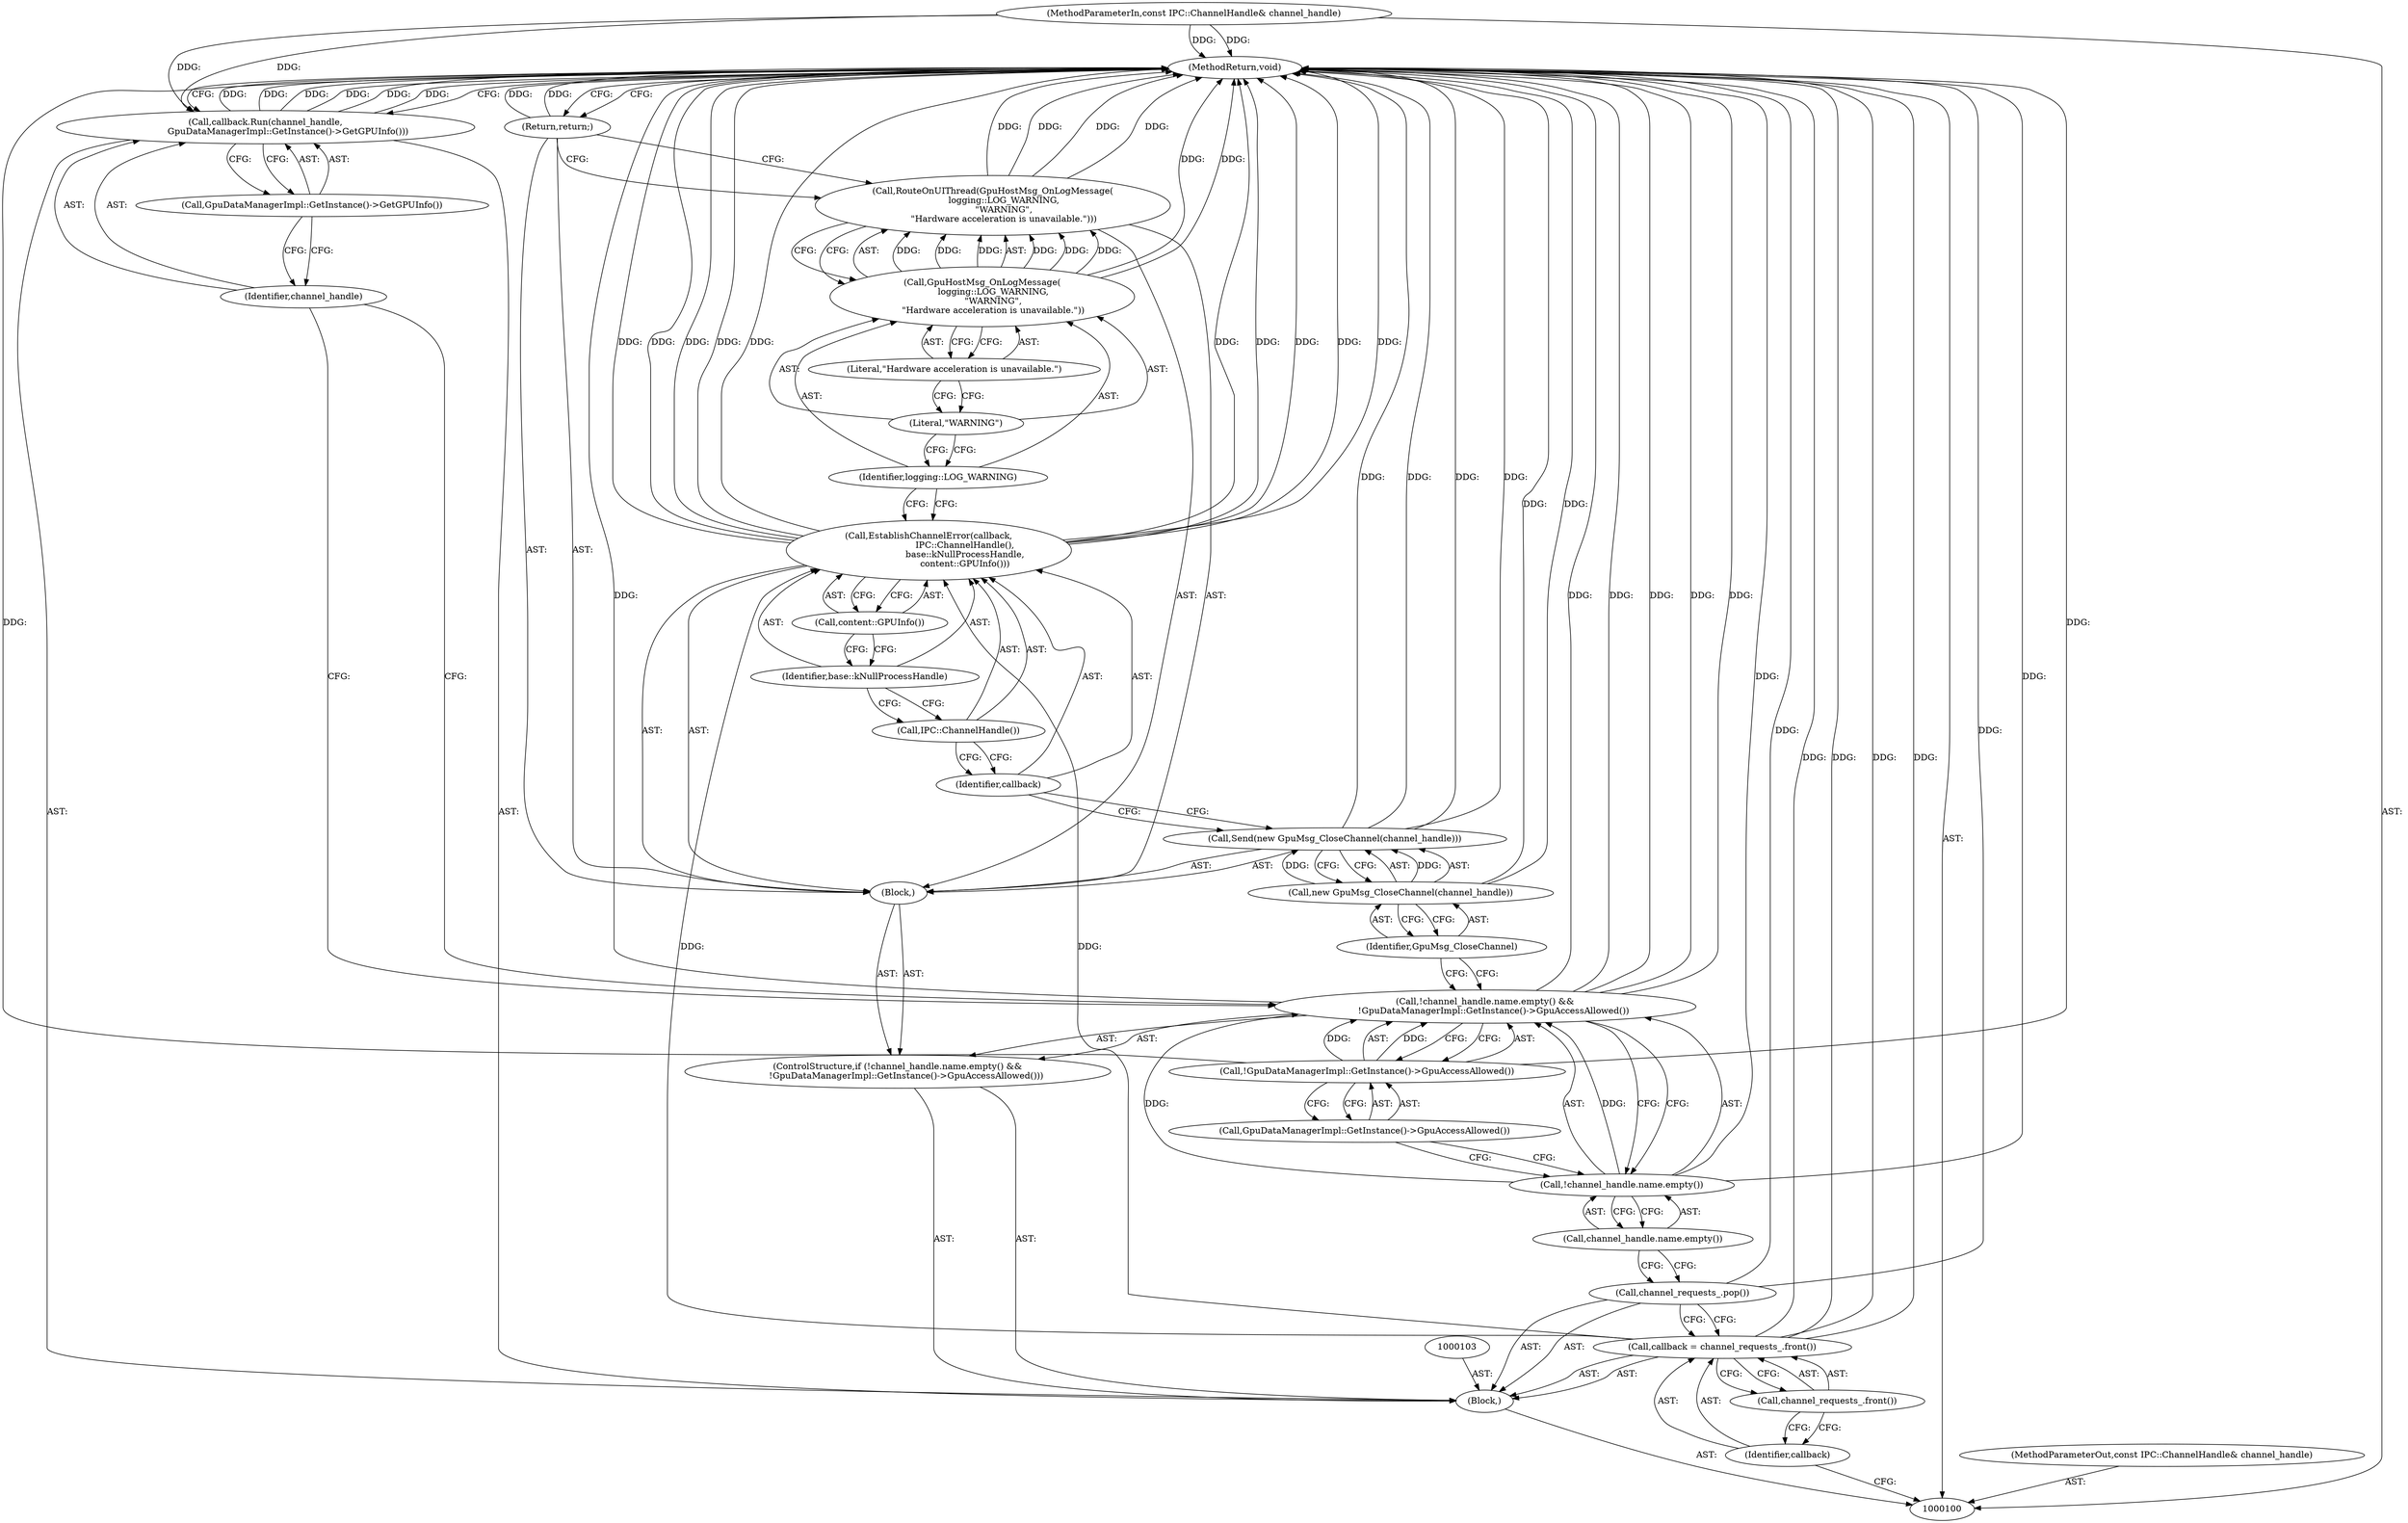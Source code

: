 digraph "0_Chrome_cd0bd79d6ebdb72183e6f0833673464cc10b3600_5" {
"1000132" [label="(MethodReturn,void)"];
"1000120" [label="(Call,IPC::ChannelHandle())"];
"1000121" [label="(Identifier,base::kNullProcessHandle)"];
"1000122" [label="(Call,content::GPUInfo())"];
"1000124" [label="(Call,GpuHostMsg_OnLogMessage(\n        logging::LOG_WARNING,\n        \"WARNING\",\n        \"Hardware acceleration is unavailable.\"))"];
"1000123" [label="(Call,RouteOnUIThread(GpuHostMsg_OnLogMessage(\n        logging::LOG_WARNING,\n        \"WARNING\",\n        \"Hardware acceleration is unavailable.\")))"];
"1000125" [label="(Identifier,logging::LOG_WARNING)"];
"1000126" [label="(Literal,\"WARNING\")"];
"1000127" [label="(Literal,\"Hardware acceleration is unavailable.\")"];
"1000128" [label="(Return,return;)"];
"1000102" [label="(Block,)"];
"1000101" [label="(MethodParameterIn,const IPC::ChannelHandle& channel_handle)"];
"1000204" [label="(MethodParameterOut,const IPC::ChannelHandle& channel_handle)"];
"1000130" [label="(Identifier,channel_handle)"];
"1000129" [label="(Call,callback.Run(channel_handle,\n                GpuDataManagerImpl::GetInstance()->GetGPUInfo()))"];
"1000131" [label="(Call,GpuDataManagerImpl::GetInstance()->GetGPUInfo())"];
"1000104" [label="(Call,callback = channel_requests_.front())"];
"1000105" [label="(Identifier,callback)"];
"1000106" [label="(Call,channel_requests_.front())"];
"1000107" [label="(Call,channel_requests_.pop())"];
"1000108" [label="(ControlStructure,if (!channel_handle.name.empty() &&\n      !GpuDataManagerImpl::GetInstance()->GpuAccessAllowed()))"];
"1000109" [label="(Call,!channel_handle.name.empty() &&\n      !GpuDataManagerImpl::GetInstance()->GpuAccessAllowed())"];
"1000110" [label="(Call,!channel_handle.name.empty())"];
"1000111" [label="(Call,channel_handle.name.empty())"];
"1000112" [label="(Call,!GpuDataManagerImpl::GetInstance()->GpuAccessAllowed())"];
"1000114" [label="(Block,)"];
"1000113" [label="(Call,GpuDataManagerImpl::GetInstance()->GpuAccessAllowed())"];
"1000117" [label="(Identifier,GpuMsg_CloseChannel)"];
"1000115" [label="(Call,Send(new GpuMsg_CloseChannel(channel_handle)))"];
"1000116" [label="(Call,new GpuMsg_CloseChannel(channel_handle))"];
"1000119" [label="(Identifier,callback)"];
"1000118" [label="(Call,EstablishChannelError(callback,\n                          IPC::ChannelHandle(),\n                          base::kNullProcessHandle,\n                          content::GPUInfo()))"];
"1000132" -> "1000100"  [label="AST: "];
"1000132" -> "1000128"  [label="CFG: "];
"1000132" -> "1000129"  [label="CFG: "];
"1000116" -> "1000132"  [label="DDG: "];
"1000129" -> "1000132"  [label="DDG: "];
"1000129" -> "1000132"  [label="DDG: "];
"1000129" -> "1000132"  [label="DDG: "];
"1000124" -> "1000132"  [label="DDG: "];
"1000107" -> "1000132"  [label="DDG: "];
"1000104" -> "1000132"  [label="DDG: "];
"1000104" -> "1000132"  [label="DDG: "];
"1000123" -> "1000132"  [label="DDG: "];
"1000123" -> "1000132"  [label="DDG: "];
"1000118" -> "1000132"  [label="DDG: "];
"1000118" -> "1000132"  [label="DDG: "];
"1000118" -> "1000132"  [label="DDG: "];
"1000118" -> "1000132"  [label="DDG: "];
"1000118" -> "1000132"  [label="DDG: "];
"1000109" -> "1000132"  [label="DDG: "];
"1000109" -> "1000132"  [label="DDG: "];
"1000109" -> "1000132"  [label="DDG: "];
"1000115" -> "1000132"  [label="DDG: "];
"1000115" -> "1000132"  [label="DDG: "];
"1000112" -> "1000132"  [label="DDG: "];
"1000101" -> "1000132"  [label="DDG: "];
"1000110" -> "1000132"  [label="DDG: "];
"1000128" -> "1000132"  [label="DDG: "];
"1000120" -> "1000118"  [label="AST: "];
"1000120" -> "1000119"  [label="CFG: "];
"1000121" -> "1000120"  [label="CFG: "];
"1000121" -> "1000118"  [label="AST: "];
"1000121" -> "1000120"  [label="CFG: "];
"1000122" -> "1000121"  [label="CFG: "];
"1000122" -> "1000118"  [label="AST: "];
"1000122" -> "1000121"  [label="CFG: "];
"1000118" -> "1000122"  [label="CFG: "];
"1000124" -> "1000123"  [label="AST: "];
"1000124" -> "1000127"  [label="CFG: "];
"1000125" -> "1000124"  [label="AST: "];
"1000126" -> "1000124"  [label="AST: "];
"1000127" -> "1000124"  [label="AST: "];
"1000123" -> "1000124"  [label="CFG: "];
"1000124" -> "1000132"  [label="DDG: "];
"1000124" -> "1000123"  [label="DDG: "];
"1000124" -> "1000123"  [label="DDG: "];
"1000124" -> "1000123"  [label="DDG: "];
"1000123" -> "1000114"  [label="AST: "];
"1000123" -> "1000124"  [label="CFG: "];
"1000124" -> "1000123"  [label="AST: "];
"1000128" -> "1000123"  [label="CFG: "];
"1000123" -> "1000132"  [label="DDG: "];
"1000123" -> "1000132"  [label="DDG: "];
"1000124" -> "1000123"  [label="DDG: "];
"1000124" -> "1000123"  [label="DDG: "];
"1000124" -> "1000123"  [label="DDG: "];
"1000125" -> "1000124"  [label="AST: "];
"1000125" -> "1000118"  [label="CFG: "];
"1000126" -> "1000125"  [label="CFG: "];
"1000126" -> "1000124"  [label="AST: "];
"1000126" -> "1000125"  [label="CFG: "];
"1000127" -> "1000126"  [label="CFG: "];
"1000127" -> "1000124"  [label="AST: "];
"1000127" -> "1000126"  [label="CFG: "];
"1000124" -> "1000127"  [label="CFG: "];
"1000128" -> "1000114"  [label="AST: "];
"1000128" -> "1000123"  [label="CFG: "];
"1000132" -> "1000128"  [label="CFG: "];
"1000128" -> "1000132"  [label="DDG: "];
"1000102" -> "1000100"  [label="AST: "];
"1000103" -> "1000102"  [label="AST: "];
"1000104" -> "1000102"  [label="AST: "];
"1000107" -> "1000102"  [label="AST: "];
"1000108" -> "1000102"  [label="AST: "];
"1000129" -> "1000102"  [label="AST: "];
"1000101" -> "1000100"  [label="AST: "];
"1000101" -> "1000132"  [label="DDG: "];
"1000101" -> "1000129"  [label="DDG: "];
"1000204" -> "1000100"  [label="AST: "];
"1000130" -> "1000129"  [label="AST: "];
"1000130" -> "1000109"  [label="CFG: "];
"1000131" -> "1000130"  [label="CFG: "];
"1000129" -> "1000102"  [label="AST: "];
"1000129" -> "1000131"  [label="CFG: "];
"1000130" -> "1000129"  [label="AST: "];
"1000131" -> "1000129"  [label="AST: "];
"1000132" -> "1000129"  [label="CFG: "];
"1000129" -> "1000132"  [label="DDG: "];
"1000129" -> "1000132"  [label="DDG: "];
"1000129" -> "1000132"  [label="DDG: "];
"1000101" -> "1000129"  [label="DDG: "];
"1000131" -> "1000129"  [label="AST: "];
"1000131" -> "1000130"  [label="CFG: "];
"1000129" -> "1000131"  [label="CFG: "];
"1000104" -> "1000102"  [label="AST: "];
"1000104" -> "1000106"  [label="CFG: "];
"1000105" -> "1000104"  [label="AST: "];
"1000106" -> "1000104"  [label="AST: "];
"1000107" -> "1000104"  [label="CFG: "];
"1000104" -> "1000132"  [label="DDG: "];
"1000104" -> "1000132"  [label="DDG: "];
"1000104" -> "1000118"  [label="DDG: "];
"1000105" -> "1000104"  [label="AST: "];
"1000105" -> "1000100"  [label="CFG: "];
"1000106" -> "1000105"  [label="CFG: "];
"1000106" -> "1000104"  [label="AST: "];
"1000106" -> "1000105"  [label="CFG: "];
"1000104" -> "1000106"  [label="CFG: "];
"1000107" -> "1000102"  [label="AST: "];
"1000107" -> "1000104"  [label="CFG: "];
"1000111" -> "1000107"  [label="CFG: "];
"1000107" -> "1000132"  [label="DDG: "];
"1000108" -> "1000102"  [label="AST: "];
"1000109" -> "1000108"  [label="AST: "];
"1000114" -> "1000108"  [label="AST: "];
"1000109" -> "1000108"  [label="AST: "];
"1000109" -> "1000110"  [label="CFG: "];
"1000109" -> "1000112"  [label="CFG: "];
"1000110" -> "1000109"  [label="AST: "];
"1000112" -> "1000109"  [label="AST: "];
"1000117" -> "1000109"  [label="CFG: "];
"1000130" -> "1000109"  [label="CFG: "];
"1000109" -> "1000132"  [label="DDG: "];
"1000109" -> "1000132"  [label="DDG: "];
"1000109" -> "1000132"  [label="DDG: "];
"1000110" -> "1000109"  [label="DDG: "];
"1000112" -> "1000109"  [label="DDG: "];
"1000110" -> "1000109"  [label="AST: "];
"1000110" -> "1000111"  [label="CFG: "];
"1000111" -> "1000110"  [label="AST: "];
"1000113" -> "1000110"  [label="CFG: "];
"1000109" -> "1000110"  [label="CFG: "];
"1000110" -> "1000132"  [label="DDG: "];
"1000110" -> "1000109"  [label="DDG: "];
"1000111" -> "1000110"  [label="AST: "];
"1000111" -> "1000107"  [label="CFG: "];
"1000110" -> "1000111"  [label="CFG: "];
"1000112" -> "1000109"  [label="AST: "];
"1000112" -> "1000113"  [label="CFG: "];
"1000113" -> "1000112"  [label="AST: "];
"1000109" -> "1000112"  [label="CFG: "];
"1000112" -> "1000132"  [label="DDG: "];
"1000112" -> "1000109"  [label="DDG: "];
"1000114" -> "1000108"  [label="AST: "];
"1000115" -> "1000114"  [label="AST: "];
"1000118" -> "1000114"  [label="AST: "];
"1000123" -> "1000114"  [label="AST: "];
"1000128" -> "1000114"  [label="AST: "];
"1000113" -> "1000112"  [label="AST: "];
"1000113" -> "1000110"  [label="CFG: "];
"1000112" -> "1000113"  [label="CFG: "];
"1000117" -> "1000116"  [label="AST: "];
"1000117" -> "1000109"  [label="CFG: "];
"1000116" -> "1000117"  [label="CFG: "];
"1000115" -> "1000114"  [label="AST: "];
"1000115" -> "1000116"  [label="CFG: "];
"1000116" -> "1000115"  [label="AST: "];
"1000119" -> "1000115"  [label="CFG: "];
"1000115" -> "1000132"  [label="DDG: "];
"1000115" -> "1000132"  [label="DDG: "];
"1000116" -> "1000115"  [label="DDG: "];
"1000116" -> "1000115"  [label="AST: "];
"1000116" -> "1000117"  [label="CFG: "];
"1000117" -> "1000116"  [label="AST: "];
"1000115" -> "1000116"  [label="CFG: "];
"1000116" -> "1000132"  [label="DDG: "];
"1000116" -> "1000115"  [label="DDG: "];
"1000119" -> "1000118"  [label="AST: "];
"1000119" -> "1000115"  [label="CFG: "];
"1000120" -> "1000119"  [label="CFG: "];
"1000118" -> "1000114"  [label="AST: "];
"1000118" -> "1000122"  [label="CFG: "];
"1000119" -> "1000118"  [label="AST: "];
"1000120" -> "1000118"  [label="AST: "];
"1000121" -> "1000118"  [label="AST: "];
"1000122" -> "1000118"  [label="AST: "];
"1000125" -> "1000118"  [label="CFG: "];
"1000118" -> "1000132"  [label="DDG: "];
"1000118" -> "1000132"  [label="DDG: "];
"1000118" -> "1000132"  [label="DDG: "];
"1000118" -> "1000132"  [label="DDG: "];
"1000118" -> "1000132"  [label="DDG: "];
"1000104" -> "1000118"  [label="DDG: "];
}
